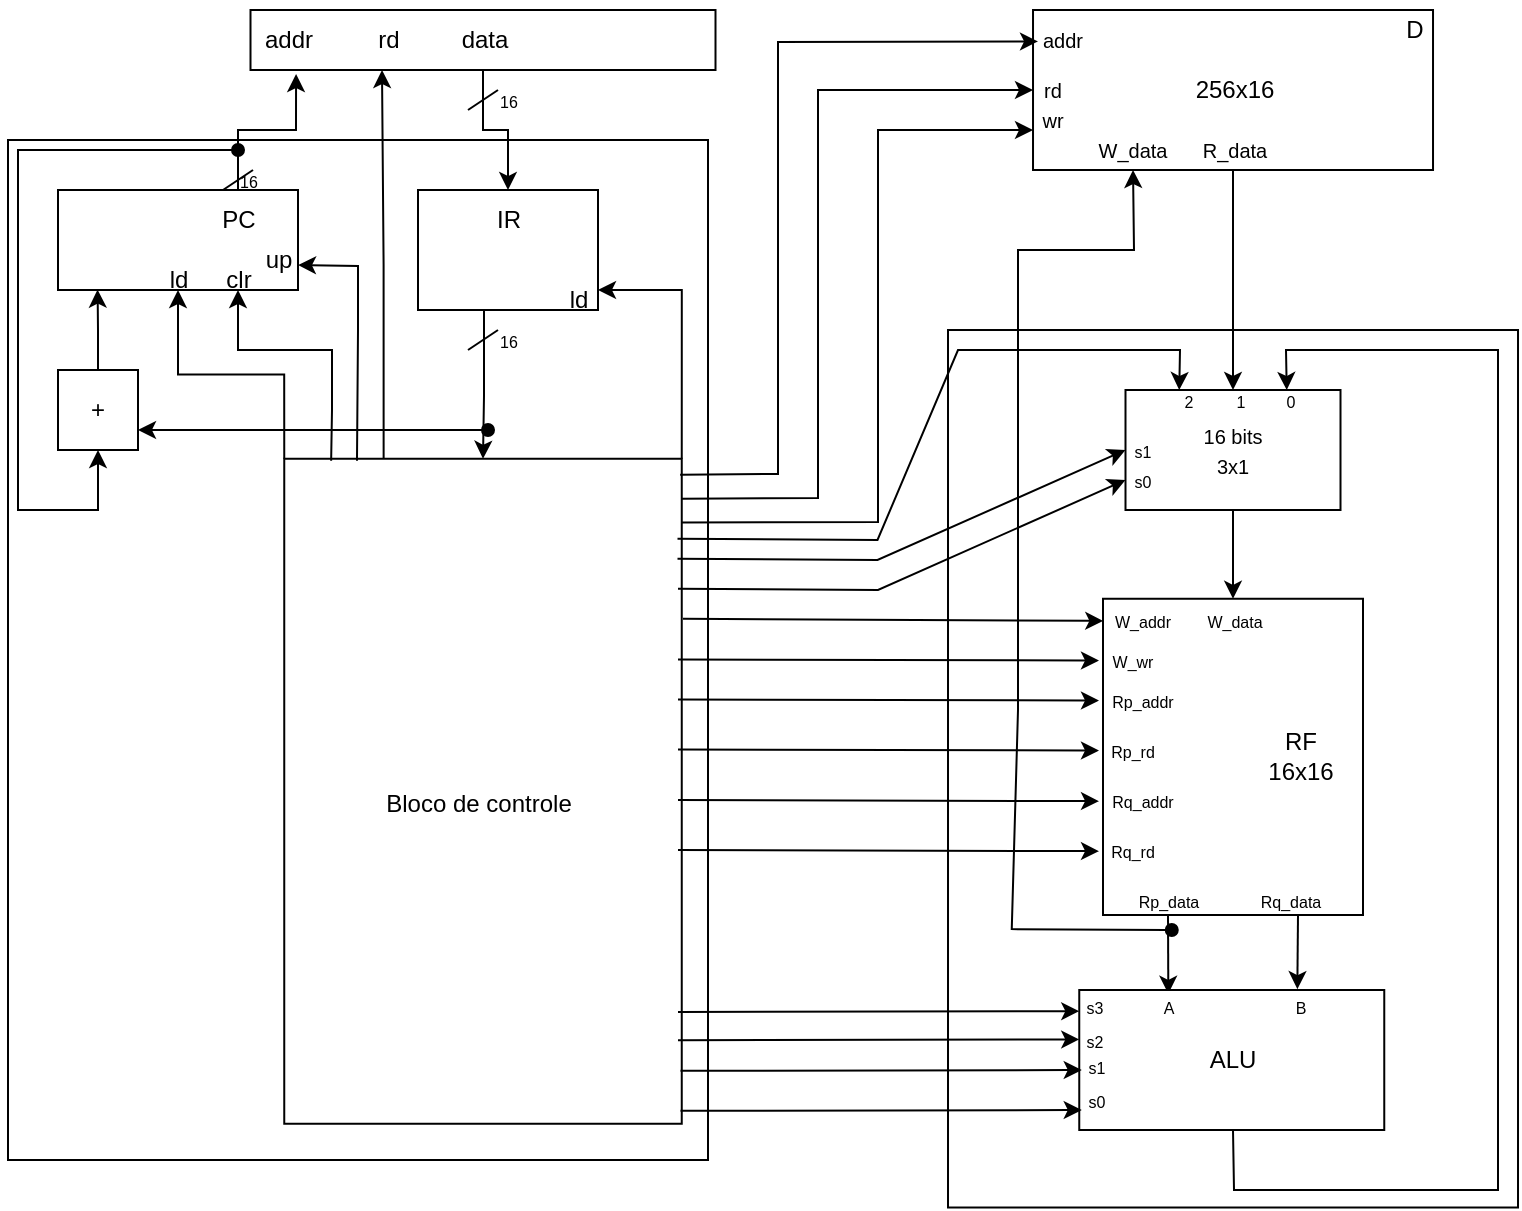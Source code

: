<mxfile version="21.6.3" type="github">
  <diagram name="Page-1" id="ZlM_A8k6TZbqFOeZ7nO7">
    <mxGraphModel dx="796" dy="433" grid="1" gridSize="10" guides="1" tooltips="1" connect="1" arrows="1" fold="1" page="1" pageScale="1" pageWidth="850" pageHeight="1100" math="0" shadow="0">
      <root>
        <mxCell id="0" />
        <mxCell id="1" parent="0" />
        <mxCell id="ngXh2x4NFbDctlyxZlGq-3" value="" style="rounded=0;whiteSpace=wrap;html=1;rotation=90;" parent="1" vertex="1">
          <mxGeometry x="-35" y="315" width="510" height="350" as="geometry" />
        </mxCell>
        <mxCell id="yScjFbCwDToI_tj8SOom-4" style="edgeStyle=orthogonalEdgeStyle;rounded=0;orthogonalLoop=1;jettySize=auto;html=1;exitX=0;exitY=0.75;exitDx=0;exitDy=0;entryX=0.4;entryY=1;entryDx=0;entryDy=0;entryPerimeter=0;" edge="1" parent="1" source="ngXh2x4NFbDctlyxZlGq-4" target="ngXh2x4NFbDctlyxZlGq-20">
          <mxGeometry relative="1" as="geometry" />
        </mxCell>
        <mxCell id="yScjFbCwDToI_tj8SOom-14" style="edgeStyle=orthogonalEdgeStyle;rounded=0;orthogonalLoop=1;jettySize=auto;html=1;exitX=0;exitY=1;exitDx=0;exitDy=0;entryX=0.5;entryY=1;entryDx=0;entryDy=0;" edge="1" parent="1" source="ngXh2x4NFbDctlyxZlGq-4" target="ngXh2x4NFbDctlyxZlGq-6">
          <mxGeometry relative="1" as="geometry" />
        </mxCell>
        <mxCell id="yScjFbCwDToI_tj8SOom-21" style="edgeStyle=orthogonalEdgeStyle;rounded=0;orthogonalLoop=1;jettySize=auto;html=1;exitX=0;exitY=0;exitDx=0;exitDy=0;" edge="1" parent="1" source="ngXh2x4NFbDctlyxZlGq-4">
          <mxGeometry relative="1" as="geometry">
            <mxPoint x="340" y="310" as="targetPoint" />
            <Array as="points">
              <mxPoint x="382" y="310" />
            </Array>
          </mxGeometry>
        </mxCell>
        <mxCell id="ngXh2x4NFbDctlyxZlGq-4" value="" style="rounded=0;whiteSpace=wrap;html=1;rotation=90;" parent="1" vertex="1">
          <mxGeometry x="116.25" y="461.25" width="332.5" height="198.75" as="geometry" />
        </mxCell>
        <mxCell id="ngXh2x4NFbDctlyxZlGq-16" style="edgeStyle=orthogonalEdgeStyle;rounded=0;orthogonalLoop=1;jettySize=auto;html=1;exitX=0.5;exitY=1;exitDx=0;exitDy=0;entryX=0.5;entryY=0;entryDx=0;entryDy=0;" parent="1" source="ngXh2x4NFbDctlyxZlGq-5" target="ngXh2x4NFbDctlyxZlGq-7" edge="1">
          <mxGeometry relative="1" as="geometry" />
        </mxCell>
        <mxCell id="ngXh2x4NFbDctlyxZlGq-5" value="" style="rounded=0;whiteSpace=wrap;html=1;" parent="1" vertex="1">
          <mxGeometry x="166.25" y="170" width="232.5" height="30" as="geometry" />
        </mxCell>
        <mxCell id="ngXh2x4NFbDctlyxZlGq-14" style="edgeStyle=orthogonalEdgeStyle;rounded=0;orthogonalLoop=1;jettySize=auto;html=1;exitX=0.75;exitY=0;exitDx=0;exitDy=0;entryX=0.098;entryY=1.067;entryDx=0;entryDy=0;entryPerimeter=0;" parent="1" source="ngXh2x4NFbDctlyxZlGq-6" target="ngXh2x4NFbDctlyxZlGq-5" edge="1">
          <mxGeometry relative="1" as="geometry" />
        </mxCell>
        <mxCell id="ngXh2x4NFbDctlyxZlGq-6" value="" style="rounded=0;whiteSpace=wrap;html=1;" parent="1" vertex="1">
          <mxGeometry x="70" y="260" width="120" height="50" as="geometry" />
        </mxCell>
        <mxCell id="yScjFbCwDToI_tj8SOom-22" style="edgeStyle=orthogonalEdgeStyle;rounded=0;orthogonalLoop=1;jettySize=auto;html=1;exitX=0.25;exitY=1;exitDx=0;exitDy=0;entryX=0;entryY=0.5;entryDx=0;entryDy=0;" edge="1" parent="1" source="ngXh2x4NFbDctlyxZlGq-7" target="ngXh2x4NFbDctlyxZlGq-4">
          <mxGeometry relative="1" as="geometry">
            <Array as="points">
              <mxPoint x="283" y="320" />
              <mxPoint x="283" y="363" />
              <mxPoint x="283" y="363" />
            </Array>
          </mxGeometry>
        </mxCell>
        <mxCell id="ngXh2x4NFbDctlyxZlGq-7" value="" style="rounded=0;whiteSpace=wrap;html=1;" parent="1" vertex="1">
          <mxGeometry x="250" y="260" width="90" height="60" as="geometry" />
        </mxCell>
        <mxCell id="yScjFbCwDToI_tj8SOom-15" style="edgeStyle=orthogonalEdgeStyle;rounded=0;orthogonalLoop=1;jettySize=auto;html=1;exitX=0.5;exitY=0;exitDx=0;exitDy=0;entryX=0.165;entryY=0.996;entryDx=0;entryDy=0;entryPerimeter=0;" edge="1" parent="1" source="ngXh2x4NFbDctlyxZlGq-8" target="ngXh2x4NFbDctlyxZlGq-6">
          <mxGeometry relative="1" as="geometry" />
        </mxCell>
        <mxCell id="ngXh2x4NFbDctlyxZlGq-8" value="+" style="whiteSpace=wrap;html=1;aspect=fixed;" parent="1" vertex="1">
          <mxGeometry x="70" y="350" width="40" height="40" as="geometry" />
        </mxCell>
        <mxCell id="ngXh2x4NFbDctlyxZlGq-9" value="" style="rounded=0;whiteSpace=wrap;html=1;rotation=90;" parent="1" vertex="1">
          <mxGeometry x="438.13" y="406.88" width="438.75" height="285" as="geometry" />
        </mxCell>
        <mxCell id="yScjFbCwDToI_tj8SOom-67" style="edgeStyle=orthogonalEdgeStyle;rounded=0;orthogonalLoop=1;jettySize=auto;html=1;exitX=0.5;exitY=1;exitDx=0;exitDy=0;entryX=0.5;entryY=0;entryDx=0;entryDy=0;" edge="1" parent="1" source="ngXh2x4NFbDctlyxZlGq-10" target="ngXh2x4NFbDctlyxZlGq-11">
          <mxGeometry relative="1" as="geometry" />
        </mxCell>
        <mxCell id="ngXh2x4NFbDctlyxZlGq-10" value="" style="rounded=0;whiteSpace=wrap;html=1;" parent="1" vertex="1">
          <mxGeometry x="557.51" y="170" width="200" height="80" as="geometry" />
        </mxCell>
        <mxCell id="yScjFbCwDToI_tj8SOom-51" style="edgeStyle=orthogonalEdgeStyle;rounded=0;orthogonalLoop=1;jettySize=auto;html=1;exitX=0.5;exitY=1;exitDx=0;exitDy=0;entryX=0;entryY=0.5;entryDx=0;entryDy=0;" edge="1" parent="1" source="ngXh2x4NFbDctlyxZlGq-11" target="ngXh2x4NFbDctlyxZlGq-12">
          <mxGeometry relative="1" as="geometry" />
        </mxCell>
        <mxCell id="ngXh2x4NFbDctlyxZlGq-11" value="" style="rounded=0;whiteSpace=wrap;html=1;" parent="1" vertex="1">
          <mxGeometry x="603.75" y="360" width="107.5" height="60" as="geometry" />
        </mxCell>
        <mxCell id="yScjFbCwDToI_tj8SOom-49" style="edgeStyle=orthogonalEdgeStyle;rounded=0;orthogonalLoop=1;jettySize=auto;html=1;exitX=1;exitY=0.25;exitDx=0;exitDy=0;entryX=0.715;entryY=-0.006;entryDx=0;entryDy=0;entryPerimeter=0;" edge="1" parent="1" source="ngXh2x4NFbDctlyxZlGq-12" target="ngXh2x4NFbDctlyxZlGq-13">
          <mxGeometry relative="1" as="geometry" />
        </mxCell>
        <mxCell id="yScjFbCwDToI_tj8SOom-50" style="edgeStyle=orthogonalEdgeStyle;rounded=0;orthogonalLoop=1;jettySize=auto;html=1;exitX=1;exitY=0.75;exitDx=0;exitDy=0;entryX=0.292;entryY=0.027;entryDx=0;entryDy=0;entryPerimeter=0;" edge="1" parent="1" source="ngXh2x4NFbDctlyxZlGq-12" target="ngXh2x4NFbDctlyxZlGq-13">
          <mxGeometry relative="1" as="geometry" />
        </mxCell>
        <mxCell id="ngXh2x4NFbDctlyxZlGq-12" value="" style="rounded=0;whiteSpace=wrap;html=1;rotation=90;" parent="1" vertex="1">
          <mxGeometry x="578.44" y="478.44" width="158.12" height="130" as="geometry" />
        </mxCell>
        <mxCell id="ngXh2x4NFbDctlyxZlGq-13" value="" style="rounded=0;whiteSpace=wrap;html=1;" parent="1" vertex="1">
          <mxGeometry x="580.63" y="660" width="152.5" height="70" as="geometry" />
        </mxCell>
        <mxCell id="ngXh2x4NFbDctlyxZlGq-15" value="addr" style="text;html=1;align=center;verticalAlign=middle;resizable=0;points=[];autosize=1;strokeColor=none;fillColor=none;" parent="1" vertex="1">
          <mxGeometry x="160" y="170" width="50" height="30" as="geometry" />
        </mxCell>
        <mxCell id="ngXh2x4NFbDctlyxZlGq-18" value="data" style="text;html=1;align=center;verticalAlign=middle;resizable=0;points=[];autosize=1;strokeColor=none;fillColor=none;" parent="1" vertex="1">
          <mxGeometry x="257.5" y="170" width="50" height="30" as="geometry" />
        </mxCell>
        <mxCell id="ngXh2x4NFbDctlyxZlGq-20" value="rd" style="text;html=1;align=center;verticalAlign=middle;resizable=0;points=[];autosize=1;strokeColor=none;fillColor=none;" parent="1" vertex="1">
          <mxGeometry x="220" y="170" width="30" height="30" as="geometry" />
        </mxCell>
        <mxCell id="yScjFbCwDToI_tj8SOom-5" value="Bloco de controle" style="text;html=1;align=center;verticalAlign=middle;resizable=0;points=[];autosize=1;strokeColor=none;fillColor=none;" vertex="1" parent="1">
          <mxGeometry x="220" y="551.88" width="120" height="30" as="geometry" />
        </mxCell>
        <mxCell id="yScjFbCwDToI_tj8SOom-7" value="PC" style="text;html=1;align=center;verticalAlign=middle;resizable=0;points=[];autosize=1;strokeColor=none;fillColor=none;" vertex="1" parent="1">
          <mxGeometry x="140" y="260" width="40" height="30" as="geometry" />
        </mxCell>
        <mxCell id="yScjFbCwDToI_tj8SOom-8" value="ld" style="text;html=1;align=center;verticalAlign=middle;resizable=0;points=[];autosize=1;strokeColor=none;fillColor=none;" vertex="1" parent="1">
          <mxGeometry x="115" y="290" width="30" height="30" as="geometry" />
        </mxCell>
        <mxCell id="yScjFbCwDToI_tj8SOom-9" value="clr" style="text;html=1;align=center;verticalAlign=middle;resizable=0;points=[];autosize=1;strokeColor=none;fillColor=none;" vertex="1" parent="1">
          <mxGeometry x="140" y="290" width="40" height="30" as="geometry" />
        </mxCell>
        <mxCell id="yScjFbCwDToI_tj8SOom-10" value="" style="endArrow=classic;html=1;rounded=0;entryX=1;entryY=0.75;entryDx=0;entryDy=0;exitX=0.003;exitY=0.817;exitDx=0;exitDy=0;exitPerimeter=0;" edge="1" parent="1" source="ngXh2x4NFbDctlyxZlGq-4" target="ngXh2x4NFbDctlyxZlGq-6">
          <mxGeometry width="50" height="50" relative="1" as="geometry">
            <mxPoint x="220" y="400" as="sourcePoint" />
            <mxPoint x="220" y="300" as="targetPoint" />
            <Array as="points">
              <mxPoint x="220" y="330" />
              <mxPoint x="220" y="320" />
              <mxPoint x="220" y="298" />
            </Array>
          </mxGeometry>
        </mxCell>
        <mxCell id="yScjFbCwDToI_tj8SOom-11" value="up" style="text;html=1;align=center;verticalAlign=middle;resizable=0;points=[];autosize=1;strokeColor=none;fillColor=none;" vertex="1" parent="1">
          <mxGeometry x="160" y="280" width="40" height="30" as="geometry" />
        </mxCell>
        <mxCell id="yScjFbCwDToI_tj8SOom-13" value="" style="endArrow=classic;html=1;rounded=0;entryX=0.75;entryY=1;entryDx=0;entryDy=0;exitX=0.003;exitY=0.882;exitDx=0;exitDy=0;exitPerimeter=0;" edge="1" parent="1" source="ngXh2x4NFbDctlyxZlGq-4" target="ngXh2x4NFbDctlyxZlGq-6">
          <mxGeometry width="50" height="50" relative="1" as="geometry">
            <mxPoint x="200" y="415" as="sourcePoint" />
            <mxPoint x="200" y="350" as="targetPoint" />
            <Array as="points">
              <mxPoint x="207" y="370" />
              <mxPoint x="207" y="340" />
              <mxPoint x="160" y="340" />
            </Array>
          </mxGeometry>
        </mxCell>
        <mxCell id="yScjFbCwDToI_tj8SOom-16" value="" style="endArrow=classic;html=1;rounded=0;entryX=0.5;entryY=1;entryDx=0;entryDy=0;startArrow=oval;startFill=1;" edge="1" parent="1" target="ngXh2x4NFbDctlyxZlGq-8">
          <mxGeometry width="50" height="50" relative="1" as="geometry">
            <mxPoint x="160" y="240" as="sourcePoint" />
            <mxPoint x="130" y="280" as="targetPoint" />
            <Array as="points">
              <mxPoint x="110" y="240" />
              <mxPoint x="50" y="240" />
              <mxPoint x="50" y="310" />
              <mxPoint x="50" y="340" />
              <mxPoint x="50" y="420" />
              <mxPoint x="90" y="420" />
            </Array>
          </mxGeometry>
        </mxCell>
        <mxCell id="yScjFbCwDToI_tj8SOom-17" value="" style="endArrow=none;html=1;rounded=0;" edge="1" parent="1">
          <mxGeometry width="50" height="50" relative="1" as="geometry">
            <mxPoint x="152.5" y="260" as="sourcePoint" />
            <mxPoint x="167.5" y="250" as="targetPoint" />
          </mxGeometry>
        </mxCell>
        <mxCell id="yScjFbCwDToI_tj8SOom-18" value="&lt;font style=&quot;font-size: 8px;&quot;&gt;16&lt;/font&gt;" style="text;html=1;align=center;verticalAlign=middle;resizable=0;points=[];autosize=1;strokeColor=none;fillColor=none;" vertex="1" parent="1">
          <mxGeometry x="150" y="240" width="30" height="30" as="geometry" />
        </mxCell>
        <mxCell id="yScjFbCwDToI_tj8SOom-19" value="IR" style="text;html=1;align=center;verticalAlign=middle;resizable=0;points=[];autosize=1;strokeColor=none;fillColor=none;" vertex="1" parent="1">
          <mxGeometry x="275" y="260" width="40" height="30" as="geometry" />
        </mxCell>
        <mxCell id="yScjFbCwDToI_tj8SOom-20" value="ld" style="text;html=1;align=center;verticalAlign=middle;resizable=0;points=[];autosize=1;strokeColor=none;fillColor=none;" vertex="1" parent="1">
          <mxGeometry x="315" y="300" width="30" height="30" as="geometry" />
        </mxCell>
        <mxCell id="yScjFbCwDToI_tj8SOom-23" value="" style="endArrow=none;html=1;rounded=0;" edge="1" parent="1">
          <mxGeometry width="50" height="50" relative="1" as="geometry">
            <mxPoint x="275" y="340" as="sourcePoint" />
            <mxPoint x="290" y="330" as="targetPoint" />
          </mxGeometry>
        </mxCell>
        <mxCell id="yScjFbCwDToI_tj8SOom-24" value="&lt;font style=&quot;font-size: 8px;&quot;&gt;16&lt;/font&gt;" style="text;html=1;align=center;verticalAlign=middle;resizable=0;points=[];autosize=1;strokeColor=none;fillColor=none;" vertex="1" parent="1">
          <mxGeometry x="280" y="320" width="30" height="30" as="geometry" />
        </mxCell>
        <mxCell id="yScjFbCwDToI_tj8SOom-25" value="" style="endArrow=none;html=1;rounded=0;" edge="1" parent="1">
          <mxGeometry width="50" height="50" relative="1" as="geometry">
            <mxPoint x="275" y="220" as="sourcePoint" />
            <mxPoint x="290" y="210" as="targetPoint" />
          </mxGeometry>
        </mxCell>
        <mxCell id="yScjFbCwDToI_tj8SOom-26" value="&lt;font style=&quot;font-size: 8px;&quot;&gt;16&lt;/font&gt;" style="text;html=1;align=center;verticalAlign=middle;resizable=0;points=[];autosize=1;strokeColor=none;fillColor=none;" vertex="1" parent="1">
          <mxGeometry x="280" y="200" width="30" height="30" as="geometry" />
        </mxCell>
        <mxCell id="yScjFbCwDToI_tj8SOom-27" value="" style="endArrow=classic;html=1;rounded=0;entryX=1;entryY=0.75;entryDx=0;entryDy=0;" edge="1" parent="1" target="ngXh2x4NFbDctlyxZlGq-8">
          <mxGeometry width="50" height="50" relative="1" as="geometry">
            <mxPoint x="280" y="380" as="sourcePoint" />
            <mxPoint x="210" y="390" as="targetPoint" />
            <Array as="points">
              <mxPoint x="240" y="380" />
              <mxPoint x="200" y="380" />
            </Array>
          </mxGeometry>
        </mxCell>
        <mxCell id="yScjFbCwDToI_tj8SOom-28" value="" style="endArrow=oval;html=1;rounded=0;endFill=1;" edge="1" parent="1">
          <mxGeometry width="50" height="50" relative="1" as="geometry">
            <mxPoint x="275" y="380" as="sourcePoint" />
            <mxPoint x="285" y="380" as="targetPoint" />
          </mxGeometry>
        </mxCell>
        <mxCell id="yScjFbCwDToI_tj8SOom-31" value="" style="endArrow=classic;html=1;rounded=0;entryX=0.07;entryY=0.999;entryDx=0;entryDy=0;entryPerimeter=0;" edge="1" parent="1" target="ngXh2x4NFbDctlyxZlGq-12">
          <mxGeometry width="50" height="50" relative="1" as="geometry">
            <mxPoint x="382.5" y="474.43" as="sourcePoint" />
            <mxPoint x="447.5" y="474.43" as="targetPoint" />
          </mxGeometry>
        </mxCell>
        <mxCell id="yScjFbCwDToI_tj8SOom-33" value="" style="endArrow=classic;html=1;rounded=0;entryX=0.07;entryY=0.999;entryDx=0;entryDy=0;entryPerimeter=0;" edge="1" parent="1">
          <mxGeometry width="50" height="50" relative="1" as="geometry">
            <mxPoint x="380" y="494.71" as="sourcePoint" />
            <mxPoint x="590.5" y="495.28" as="targetPoint" />
          </mxGeometry>
        </mxCell>
        <mxCell id="yScjFbCwDToI_tj8SOom-34" value="" style="endArrow=classic;html=1;rounded=0;entryX=0.07;entryY=0.999;entryDx=0;entryDy=0;entryPerimeter=0;" edge="1" parent="1">
          <mxGeometry width="50" height="50" relative="1" as="geometry">
            <mxPoint x="380" y="514.71" as="sourcePoint" />
            <mxPoint x="590.5" y="515.28" as="targetPoint" />
          </mxGeometry>
        </mxCell>
        <mxCell id="yScjFbCwDToI_tj8SOom-35" value="" style="endArrow=classic;html=1;rounded=0;entryX=0.07;entryY=0.999;entryDx=0;entryDy=0;entryPerimeter=0;" edge="1" parent="1">
          <mxGeometry width="50" height="50" relative="1" as="geometry">
            <mxPoint x="380" y="539.71" as="sourcePoint" />
            <mxPoint x="590.5" y="540.28" as="targetPoint" />
          </mxGeometry>
        </mxCell>
        <mxCell id="yScjFbCwDToI_tj8SOom-36" value="" style="endArrow=classic;html=1;rounded=0;entryX=0.07;entryY=0.999;entryDx=0;entryDy=0;entryPerimeter=0;" edge="1" parent="1">
          <mxGeometry width="50" height="50" relative="1" as="geometry">
            <mxPoint x="380" y="565.0" as="sourcePoint" />
            <mxPoint x="590.5" y="565.57" as="targetPoint" />
          </mxGeometry>
        </mxCell>
        <mxCell id="yScjFbCwDToI_tj8SOom-37" value="" style="endArrow=classic;html=1;rounded=0;entryX=0.07;entryY=0.999;entryDx=0;entryDy=0;entryPerimeter=0;" edge="1" parent="1">
          <mxGeometry width="50" height="50" relative="1" as="geometry">
            <mxPoint x="380" y="590" as="sourcePoint" />
            <mxPoint x="590.5" y="590.57" as="targetPoint" />
          </mxGeometry>
        </mxCell>
        <mxCell id="yScjFbCwDToI_tj8SOom-38" value="" style="endArrow=classic;html=1;rounded=0;entryX=0.07;entryY=0.999;entryDx=0;entryDy=0;entryPerimeter=0;" edge="1" parent="1">
          <mxGeometry width="50" height="50" relative="1" as="geometry">
            <mxPoint x="380" y="671" as="sourcePoint" />
            <mxPoint x="580.63" y="670.57" as="targetPoint" />
          </mxGeometry>
        </mxCell>
        <mxCell id="yScjFbCwDToI_tj8SOom-39" value="" style="endArrow=classic;html=1;rounded=0;entryX=0.07;entryY=0.999;entryDx=0;entryDy=0;entryPerimeter=0;" edge="1" parent="1">
          <mxGeometry width="50" height="50" relative="1" as="geometry">
            <mxPoint x="380" y="685.14" as="sourcePoint" />
            <mxPoint x="580.63" y="684.71" as="targetPoint" />
          </mxGeometry>
        </mxCell>
        <mxCell id="yScjFbCwDToI_tj8SOom-40" value="" style="endArrow=classic;html=1;rounded=0;entryX=0.07;entryY=0.999;entryDx=0;entryDy=0;entryPerimeter=0;" edge="1" parent="1">
          <mxGeometry width="50" height="50" relative="1" as="geometry">
            <mxPoint x="381.25" y="700.43" as="sourcePoint" />
            <mxPoint x="581.88" y="700.0" as="targetPoint" />
          </mxGeometry>
        </mxCell>
        <mxCell id="yScjFbCwDToI_tj8SOom-41" value="" style="endArrow=classic;html=1;rounded=0;entryX=0.07;entryY=0.999;entryDx=0;entryDy=0;entryPerimeter=0;" edge="1" parent="1">
          <mxGeometry width="50" height="50" relative="1" as="geometry">
            <mxPoint x="381.25" y="720.43" as="sourcePoint" />
            <mxPoint x="581.88" y="720.0" as="targetPoint" />
          </mxGeometry>
        </mxCell>
        <mxCell id="yScjFbCwDToI_tj8SOom-42" value="&lt;font style=&quot;font-size: 8px;&quot;&gt;W_addr&lt;/font&gt;" style="text;html=1;align=center;verticalAlign=middle;resizable=0;points=[];autosize=1;strokeColor=none;fillColor=none;" vertex="1" parent="1">
          <mxGeometry x="586.88" y="460" width="50" height="30" as="geometry" />
        </mxCell>
        <mxCell id="yScjFbCwDToI_tj8SOom-43" value="&lt;font style=&quot;font-size: 8px;&quot;&gt;W_wr&lt;/font&gt;" style="text;html=1;align=center;verticalAlign=middle;resizable=0;points=[];autosize=1;strokeColor=none;fillColor=none;" vertex="1" parent="1">
          <mxGeometry x="586.88" y="480" width="40" height="30" as="geometry" />
        </mxCell>
        <mxCell id="yScjFbCwDToI_tj8SOom-44" value="&lt;font style=&quot;font-size: 8px;&quot;&gt;Rp_addr&lt;/font&gt;" style="text;html=1;align=center;verticalAlign=middle;resizable=0;points=[];autosize=1;strokeColor=none;fillColor=none;" vertex="1" parent="1">
          <mxGeometry x="586.88" y="500" width="50" height="30" as="geometry" />
        </mxCell>
        <mxCell id="yScjFbCwDToI_tj8SOom-46" value="&lt;span style=&quot;font-size: 8px;&quot;&gt;Rp_rd&lt;/span&gt;" style="text;html=1;align=center;verticalAlign=middle;resizable=0;points=[];autosize=1;strokeColor=none;fillColor=none;" vertex="1" parent="1">
          <mxGeometry x="581.88" y="525" width="50" height="30" as="geometry" />
        </mxCell>
        <mxCell id="yScjFbCwDToI_tj8SOom-47" value="&lt;span style=&quot;font-size: 8px;&quot;&gt;Rq_addr&lt;/span&gt;" style="text;html=1;align=center;verticalAlign=middle;resizable=0;points=[];autosize=1;strokeColor=none;fillColor=none;" vertex="1" parent="1">
          <mxGeometry x="586.88" y="550" width="50" height="30" as="geometry" />
        </mxCell>
        <mxCell id="yScjFbCwDToI_tj8SOom-48" value="&lt;span style=&quot;font-size: 8px;&quot;&gt;Rq_rd&lt;/span&gt;" style="text;html=1;align=center;verticalAlign=middle;resizable=0;points=[];autosize=1;strokeColor=none;fillColor=none;" vertex="1" parent="1">
          <mxGeometry x="581.88" y="575" width="50" height="30" as="geometry" />
        </mxCell>
        <mxCell id="yScjFbCwDToI_tj8SOom-52" value="&lt;font style=&quot;font-size: 8px;&quot;&gt;W_data&lt;/font&gt;" style="text;html=1;align=center;verticalAlign=middle;resizable=0;points=[];autosize=1;strokeColor=none;fillColor=none;" vertex="1" parent="1">
          <mxGeometry x="632.51" y="460" width="50" height="30" as="geometry" />
        </mxCell>
        <mxCell id="yScjFbCwDToI_tj8SOom-53" value="&lt;font style=&quot;font-size: 8px;&quot;&gt;Rp_data&lt;/font&gt;" style="text;html=1;align=center;verticalAlign=middle;resizable=0;points=[];autosize=1;strokeColor=none;fillColor=none;" vertex="1" parent="1">
          <mxGeometry x="600" y="600" width="50" height="30" as="geometry" />
        </mxCell>
        <mxCell id="yScjFbCwDToI_tj8SOom-54" value="&lt;font style=&quot;font-size: 8px;&quot;&gt;Rq_data&lt;/font&gt;" style="text;html=1;align=center;verticalAlign=middle;resizable=0;points=[];autosize=1;strokeColor=none;fillColor=none;" vertex="1" parent="1">
          <mxGeometry x="661.25" y="600" width="50" height="30" as="geometry" />
        </mxCell>
        <mxCell id="yScjFbCwDToI_tj8SOom-55" value="RF&lt;br&gt;16x16" style="text;html=1;align=center;verticalAlign=middle;resizable=0;points=[];autosize=1;strokeColor=none;fillColor=none;" vertex="1" parent="1">
          <mxGeometry x="661.25" y="523.44" width="60" height="40" as="geometry" />
        </mxCell>
        <mxCell id="yScjFbCwDToI_tj8SOom-56" value="ALU" style="text;html=1;align=center;verticalAlign=middle;resizable=0;points=[];autosize=1;strokeColor=none;fillColor=none;" vertex="1" parent="1">
          <mxGeometry x="631.88" y="680" width="50" height="30" as="geometry" />
        </mxCell>
        <mxCell id="yScjFbCwDToI_tj8SOom-58" value="&lt;font style=&quot;font-size: 8px;&quot;&gt;s1&lt;/font&gt;" style="text;html=1;align=center;verticalAlign=middle;resizable=0;points=[];autosize=1;strokeColor=none;fillColor=none;" vertex="1" parent="1">
          <mxGeometry x="573.75" y="682.5" width="30" height="30" as="geometry" />
        </mxCell>
        <mxCell id="yScjFbCwDToI_tj8SOom-59" value="&lt;font style=&quot;font-size: 8px;&quot;&gt;s0&lt;/font&gt;" style="text;html=1;align=center;verticalAlign=middle;resizable=0;points=[];autosize=1;strokeColor=none;fillColor=none;" vertex="1" parent="1">
          <mxGeometry x="573.75" y="700" width="30" height="30" as="geometry" />
        </mxCell>
        <mxCell id="yScjFbCwDToI_tj8SOom-60" value="&lt;font style=&quot;font-size: 8px;&quot;&gt;s2&lt;/font&gt;" style="text;html=1;align=center;verticalAlign=middle;resizable=0;points=[];autosize=1;strokeColor=none;fillColor=none;" vertex="1" parent="1">
          <mxGeometry x="572.5" y="670" width="30" height="30" as="geometry" />
        </mxCell>
        <mxCell id="yScjFbCwDToI_tj8SOom-62" value="&lt;font style=&quot;font-size: 8px;&quot;&gt;s3&lt;/font&gt;" style="text;html=1;align=center;verticalAlign=middle;resizable=0;points=[];autosize=1;strokeColor=none;fillColor=none;" vertex="1" parent="1">
          <mxGeometry x="572.5" y="652.5" width="30" height="30" as="geometry" />
        </mxCell>
        <mxCell id="yScjFbCwDToI_tj8SOom-63" value="&lt;font style=&quot;font-size: 8px;&quot;&gt;A&lt;/font&gt;" style="text;html=1;align=center;verticalAlign=middle;resizable=0;points=[];autosize=1;strokeColor=none;fillColor=none;" vertex="1" parent="1">
          <mxGeometry x="610" y="652.5" width="30" height="30" as="geometry" />
        </mxCell>
        <mxCell id="yScjFbCwDToI_tj8SOom-64" value="&lt;font style=&quot;font-size: 8px;&quot;&gt;B&lt;/font&gt;" style="text;html=1;align=center;verticalAlign=middle;resizable=0;points=[];autosize=1;strokeColor=none;fillColor=none;" vertex="1" parent="1">
          <mxGeometry x="676.25" y="652.5" width="30" height="30" as="geometry" />
        </mxCell>
        <mxCell id="yScjFbCwDToI_tj8SOom-66" value="" style="endArrow=classic;html=1;rounded=0;entryX=0.75;entryY=0;entryDx=0;entryDy=0;" edge="1" parent="1" target="ngXh2x4NFbDctlyxZlGq-11">
          <mxGeometry width="50" height="50" relative="1" as="geometry">
            <mxPoint x="657.5" y="730" as="sourcePoint" />
            <mxPoint x="840" y="340" as="targetPoint" />
            <Array as="points">
              <mxPoint x="658" y="760" />
              <mxPoint x="710" y="760" />
              <mxPoint x="760" y="760" />
              <mxPoint x="790" y="760" />
              <mxPoint x="790" y="630" />
              <mxPoint x="790" y="530" />
              <mxPoint x="790" y="470" />
              <mxPoint x="790" y="430" />
              <mxPoint x="790" y="390" />
              <mxPoint x="790" y="340" />
              <mxPoint x="770" y="340" />
              <mxPoint x="720" y="340" />
              <mxPoint x="684" y="340" />
            </Array>
          </mxGeometry>
        </mxCell>
        <mxCell id="yScjFbCwDToI_tj8SOom-68" value="" style="endArrow=classic;html=1;rounded=0;entryX=0.25;entryY=1;entryDx=0;entryDy=0;startArrow=oval;startFill=1;" edge="1" parent="1" target="ngXh2x4NFbDctlyxZlGq-10">
          <mxGeometry width="50" height="50" relative="1" as="geometry">
            <mxPoint x="626.88" y="630" as="sourcePoint" />
            <mxPoint x="546.88" y="571.56" as="targetPoint" />
            <Array as="points">
              <mxPoint x="546.88" y="629.56" />
              <mxPoint x="550" y="520" />
              <mxPoint x="550" y="450" />
              <mxPoint x="550" y="350" />
              <mxPoint x="550" y="290" />
              <mxPoint x="608" y="290" />
            </Array>
          </mxGeometry>
        </mxCell>
        <mxCell id="yScjFbCwDToI_tj8SOom-69" value="" style="endArrow=classic;html=1;rounded=0;entryX=0;entryY=0.75;entryDx=0;entryDy=0;" edge="1" parent="1" target="ngXh2x4NFbDctlyxZlGq-11">
          <mxGeometry width="50" height="50" relative="1" as="geometry">
            <mxPoint x="380" y="459.43" as="sourcePoint" />
            <mxPoint x="590.5" y="460" as="targetPoint" />
            <Array as="points">
              <mxPoint x="480" y="460" />
            </Array>
          </mxGeometry>
        </mxCell>
        <mxCell id="yScjFbCwDToI_tj8SOom-70" value="" style="endArrow=classic;html=1;rounded=0;entryX=0;entryY=0.75;entryDx=0;entryDy=0;" edge="1" parent="1">
          <mxGeometry width="50" height="50" relative="1" as="geometry">
            <mxPoint x="379.75" y="444.43" as="sourcePoint" />
            <mxPoint x="603.75" y="390" as="targetPoint" />
            <Array as="points">
              <mxPoint x="479.75" y="445" />
            </Array>
          </mxGeometry>
        </mxCell>
        <mxCell id="yScjFbCwDToI_tj8SOom-71" value="" style="endArrow=classic;html=1;rounded=0;entryX=0;entryY=0.75;entryDx=0;entryDy=0;exitX=0.096;exitY=0.001;exitDx=0;exitDy=0;exitPerimeter=0;" edge="1" parent="1" source="ngXh2x4NFbDctlyxZlGq-4" target="ngXh2x4NFbDctlyxZlGq-10">
          <mxGeometry width="50" height="50" relative="1" as="geometry">
            <mxPoint x="379.75" y="434.43" as="sourcePoint" />
            <mxPoint x="603.75" y="380" as="targetPoint" />
            <Array as="points">
              <mxPoint x="480" y="426" />
              <mxPoint x="480" y="230" />
            </Array>
          </mxGeometry>
        </mxCell>
        <mxCell id="yScjFbCwDToI_tj8SOom-72" value="" style="endArrow=classic;html=1;rounded=0;entryX=0;entryY=0.5;entryDx=0;entryDy=0;exitX=0.06;exitY=0.001;exitDx=0;exitDy=0;exitPerimeter=0;" edge="1" parent="1" source="ngXh2x4NFbDctlyxZlGq-4" target="ngXh2x4NFbDctlyxZlGq-10">
          <mxGeometry width="50" height="50" relative="1" as="geometry">
            <mxPoint x="379.26" y="424.43" as="sourcePoint" />
            <mxPoint x="557.51" y="220" as="targetPoint" />
            <Array as="points">
              <mxPoint x="450" y="414" />
              <mxPoint x="450" y="330" />
              <mxPoint x="450" y="280" />
              <mxPoint x="450" y="210" />
            </Array>
          </mxGeometry>
        </mxCell>
        <mxCell id="yScjFbCwDToI_tj8SOom-73" value="" style="endArrow=classic;html=1;rounded=0;entryX=0.203;entryY=0.523;entryDx=0;entryDy=0;entryPerimeter=0;exitX=0.024;exitY=0.004;exitDx=0;exitDy=0;exitPerimeter=0;" edge="1" parent="1" source="ngXh2x4NFbDctlyxZlGq-4" target="yScjFbCwDToI_tj8SOom-74">
          <mxGeometry width="50" height="50" relative="1" as="geometry">
            <mxPoint x="378.77" y="411.93" as="sourcePoint" />
            <mxPoint x="557.51" y="197.5" as="targetPoint" />
            <Array as="points">
              <mxPoint x="430" y="402" />
              <mxPoint x="430" y="320" />
              <mxPoint x="430" y="260" />
              <mxPoint x="430" y="186" />
            </Array>
          </mxGeometry>
        </mxCell>
        <mxCell id="yScjFbCwDToI_tj8SOom-74" value="&lt;font style=&quot;font-size: 10px;&quot;&gt;addr&lt;/font&gt;" style="text;html=1;align=center;verticalAlign=middle;resizable=0;points=[];autosize=1;strokeColor=none;fillColor=none;" vertex="1" parent="1">
          <mxGeometry x="551.88" y="170" width="40" height="30" as="geometry" />
        </mxCell>
        <mxCell id="yScjFbCwDToI_tj8SOom-75" value="&lt;font style=&quot;font-size: 10px;&quot;&gt;rd&lt;/font&gt;" style="text;html=1;align=center;verticalAlign=middle;resizable=0;points=[];autosize=1;strokeColor=none;fillColor=none;" vertex="1" parent="1">
          <mxGeometry x="551.88" y="195" width="30" height="30" as="geometry" />
        </mxCell>
        <mxCell id="yScjFbCwDToI_tj8SOom-76" value="&lt;font style=&quot;font-size: 10px;&quot;&gt;wr&lt;/font&gt;" style="text;html=1;align=center;verticalAlign=middle;resizable=0;points=[];autosize=1;strokeColor=none;fillColor=none;" vertex="1" parent="1">
          <mxGeometry x="551.88" y="210" width="30" height="30" as="geometry" />
        </mxCell>
        <mxCell id="yScjFbCwDToI_tj8SOom-78" value="&lt;font style=&quot;font-size: 10px;&quot;&gt;W_data&lt;/font&gt;" style="text;html=1;align=center;verticalAlign=middle;resizable=0;points=[];autosize=1;strokeColor=none;fillColor=none;" vertex="1" parent="1">
          <mxGeometry x="576.88" y="225" width="60" height="30" as="geometry" />
        </mxCell>
        <mxCell id="yScjFbCwDToI_tj8SOom-79" value="&lt;font style=&quot;font-size: 10px;&quot;&gt;R_data&lt;/font&gt;" style="text;html=1;align=center;verticalAlign=middle;resizable=0;points=[];autosize=1;strokeColor=none;fillColor=none;" vertex="1" parent="1">
          <mxGeometry x="627.5" y="225" width="60" height="30" as="geometry" />
        </mxCell>
        <mxCell id="yScjFbCwDToI_tj8SOom-80" value="256x16" style="text;html=1;align=center;verticalAlign=middle;resizable=0;points=[];autosize=1;strokeColor=none;fillColor=none;" vertex="1" parent="1">
          <mxGeometry x="627.51" y="195" width="60" height="30" as="geometry" />
        </mxCell>
        <mxCell id="yScjFbCwDToI_tj8SOom-82" value="D" style="text;html=1;align=center;verticalAlign=middle;resizable=0;points=[];autosize=1;strokeColor=none;fillColor=none;" vertex="1" parent="1">
          <mxGeometry x="733.13" y="165" width="30" height="30" as="geometry" />
        </mxCell>
        <mxCell id="yScjFbCwDToI_tj8SOom-83" value="" style="endArrow=classic;html=1;rounded=0;entryX=0.25;entryY=0;entryDx=0;entryDy=0;" edge="1" parent="1" target="ngXh2x4NFbDctlyxZlGq-11">
          <mxGeometry width="50" height="50" relative="1" as="geometry">
            <mxPoint x="379.75" y="434.43" as="sourcePoint" />
            <mxPoint x="603.75" y="380" as="targetPoint" />
            <Array as="points">
              <mxPoint x="479.75" y="435" />
              <mxPoint x="520" y="340" />
              <mxPoint x="570" y="340" />
              <mxPoint x="631" y="340" />
            </Array>
          </mxGeometry>
        </mxCell>
        <mxCell id="yScjFbCwDToI_tj8SOom-84" value="&lt;font style=&quot;font-size: 10px;&quot;&gt;16 bits&lt;br&gt;3x1&lt;/font&gt;" style="text;html=1;align=center;verticalAlign=middle;resizable=0;points=[];autosize=1;strokeColor=none;fillColor=none;" vertex="1" parent="1">
          <mxGeometry x="631.88" y="370" width="50" height="40" as="geometry" />
        </mxCell>
        <mxCell id="yScjFbCwDToI_tj8SOom-85" value="&lt;font style=&quot;font-size: 8px;&quot;&gt;2&lt;/font&gt;" style="text;html=1;align=center;verticalAlign=middle;resizable=0;points=[];autosize=1;strokeColor=none;fillColor=none;" vertex="1" parent="1">
          <mxGeometry x="620" y="350" width="30" height="30" as="geometry" />
        </mxCell>
        <mxCell id="yScjFbCwDToI_tj8SOom-87" value="&lt;font style=&quot;font-size: 8px;&quot;&gt;1&lt;/font&gt;" style="text;html=1;align=center;verticalAlign=middle;resizable=0;points=[];autosize=1;strokeColor=none;fillColor=none;" vertex="1" parent="1">
          <mxGeometry x="646.25" y="350" width="30" height="30" as="geometry" />
        </mxCell>
        <mxCell id="yScjFbCwDToI_tj8SOom-88" value="&lt;font style=&quot;font-size: 8px;&quot;&gt;0&lt;/font&gt;" style="text;html=1;align=center;verticalAlign=middle;resizable=0;points=[];autosize=1;strokeColor=none;fillColor=none;" vertex="1" parent="1">
          <mxGeometry x="671.25" y="350" width="30" height="30" as="geometry" />
        </mxCell>
        <mxCell id="yScjFbCwDToI_tj8SOom-89" value="&lt;font style=&quot;font-size: 8px;&quot;&gt;s1&lt;/font&gt;" style="text;html=1;align=center;verticalAlign=middle;resizable=0;points=[];autosize=1;strokeColor=none;fillColor=none;" vertex="1" parent="1">
          <mxGeometry x="596.88" y="375" width="30" height="30" as="geometry" />
        </mxCell>
        <mxCell id="yScjFbCwDToI_tj8SOom-90" value="&lt;font style=&quot;font-size: 8px;&quot;&gt;s0&lt;/font&gt;" style="text;html=1;align=center;verticalAlign=middle;resizable=0;points=[];autosize=1;strokeColor=none;fillColor=none;" vertex="1" parent="1">
          <mxGeometry x="596.88" y="390" width="30" height="30" as="geometry" />
        </mxCell>
      </root>
    </mxGraphModel>
  </diagram>
</mxfile>
